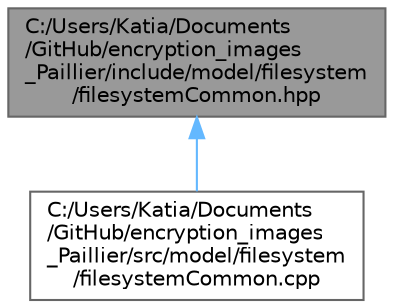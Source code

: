 digraph "C:/Users/Katia/Documents/GitHub/encryption_images_Paillier/include/model/filesystem/filesystemCommon.hpp"
{
 // LATEX_PDF_SIZE
  bgcolor="transparent";
  edge [fontname=Helvetica,fontsize=10,labelfontname=Helvetica,labelfontsize=10];
  node [fontname=Helvetica,fontsize=10,shape=box,height=0.2,width=0.4];
  Node1 [id="Node000001",label="C:/Users/Katia/Documents\l/GitHub/encryption_images\l_Paillier/include/model/filesystem\l/filesystemCommon.hpp",height=0.2,width=0.4,color="gray40", fillcolor="grey60", style="filled", fontcolor="black",tooltip=" "];
  Node1 -> Node2 [id="edge1_Node000001_Node000002",dir="back",color="steelblue1",style="solid",tooltip=" "];
  Node2 [id="Node000002",label="C:/Users/Katia/Documents\l/GitHub/encryption_images\l_Paillier/src/model/filesystem\l/filesystemCommon.cpp",height=0.2,width=0.4,color="grey40", fillcolor="white", style="filled",URL="$filesystem_common_8cpp.html",tooltip=" "];
}
